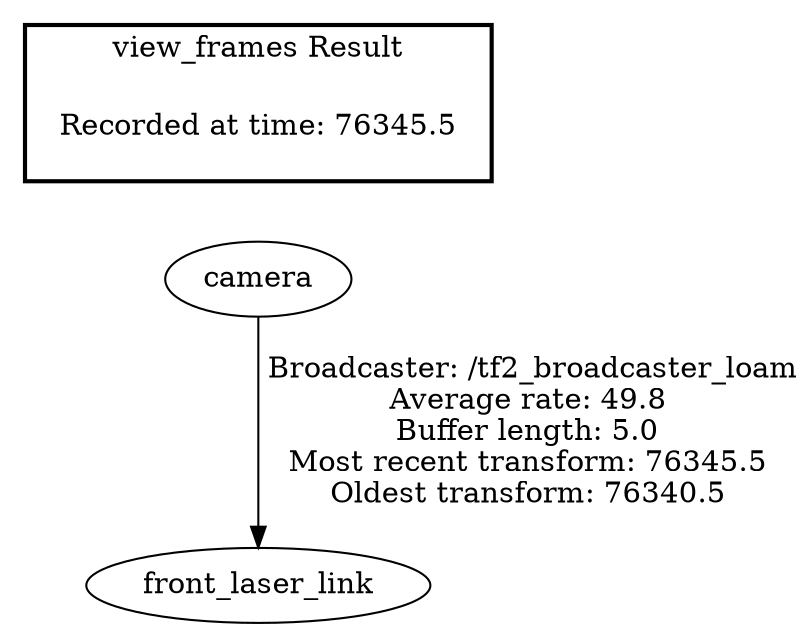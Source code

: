 digraph G {
"camera" -> "front_laser_link"[label=" Broadcaster: /tf2_broadcaster_loam\nAverage rate: 49.8\nBuffer length: 5.0\nMost recent transform: 76345.5\nOldest transform: 76340.5\n"];
edge [style=invis];
 subgraph cluster_legend { style=bold; color=black; label ="view_frames Result";
"Recorded at time: 76345.5"[ shape=plaintext ] ;
}->"camera";
}